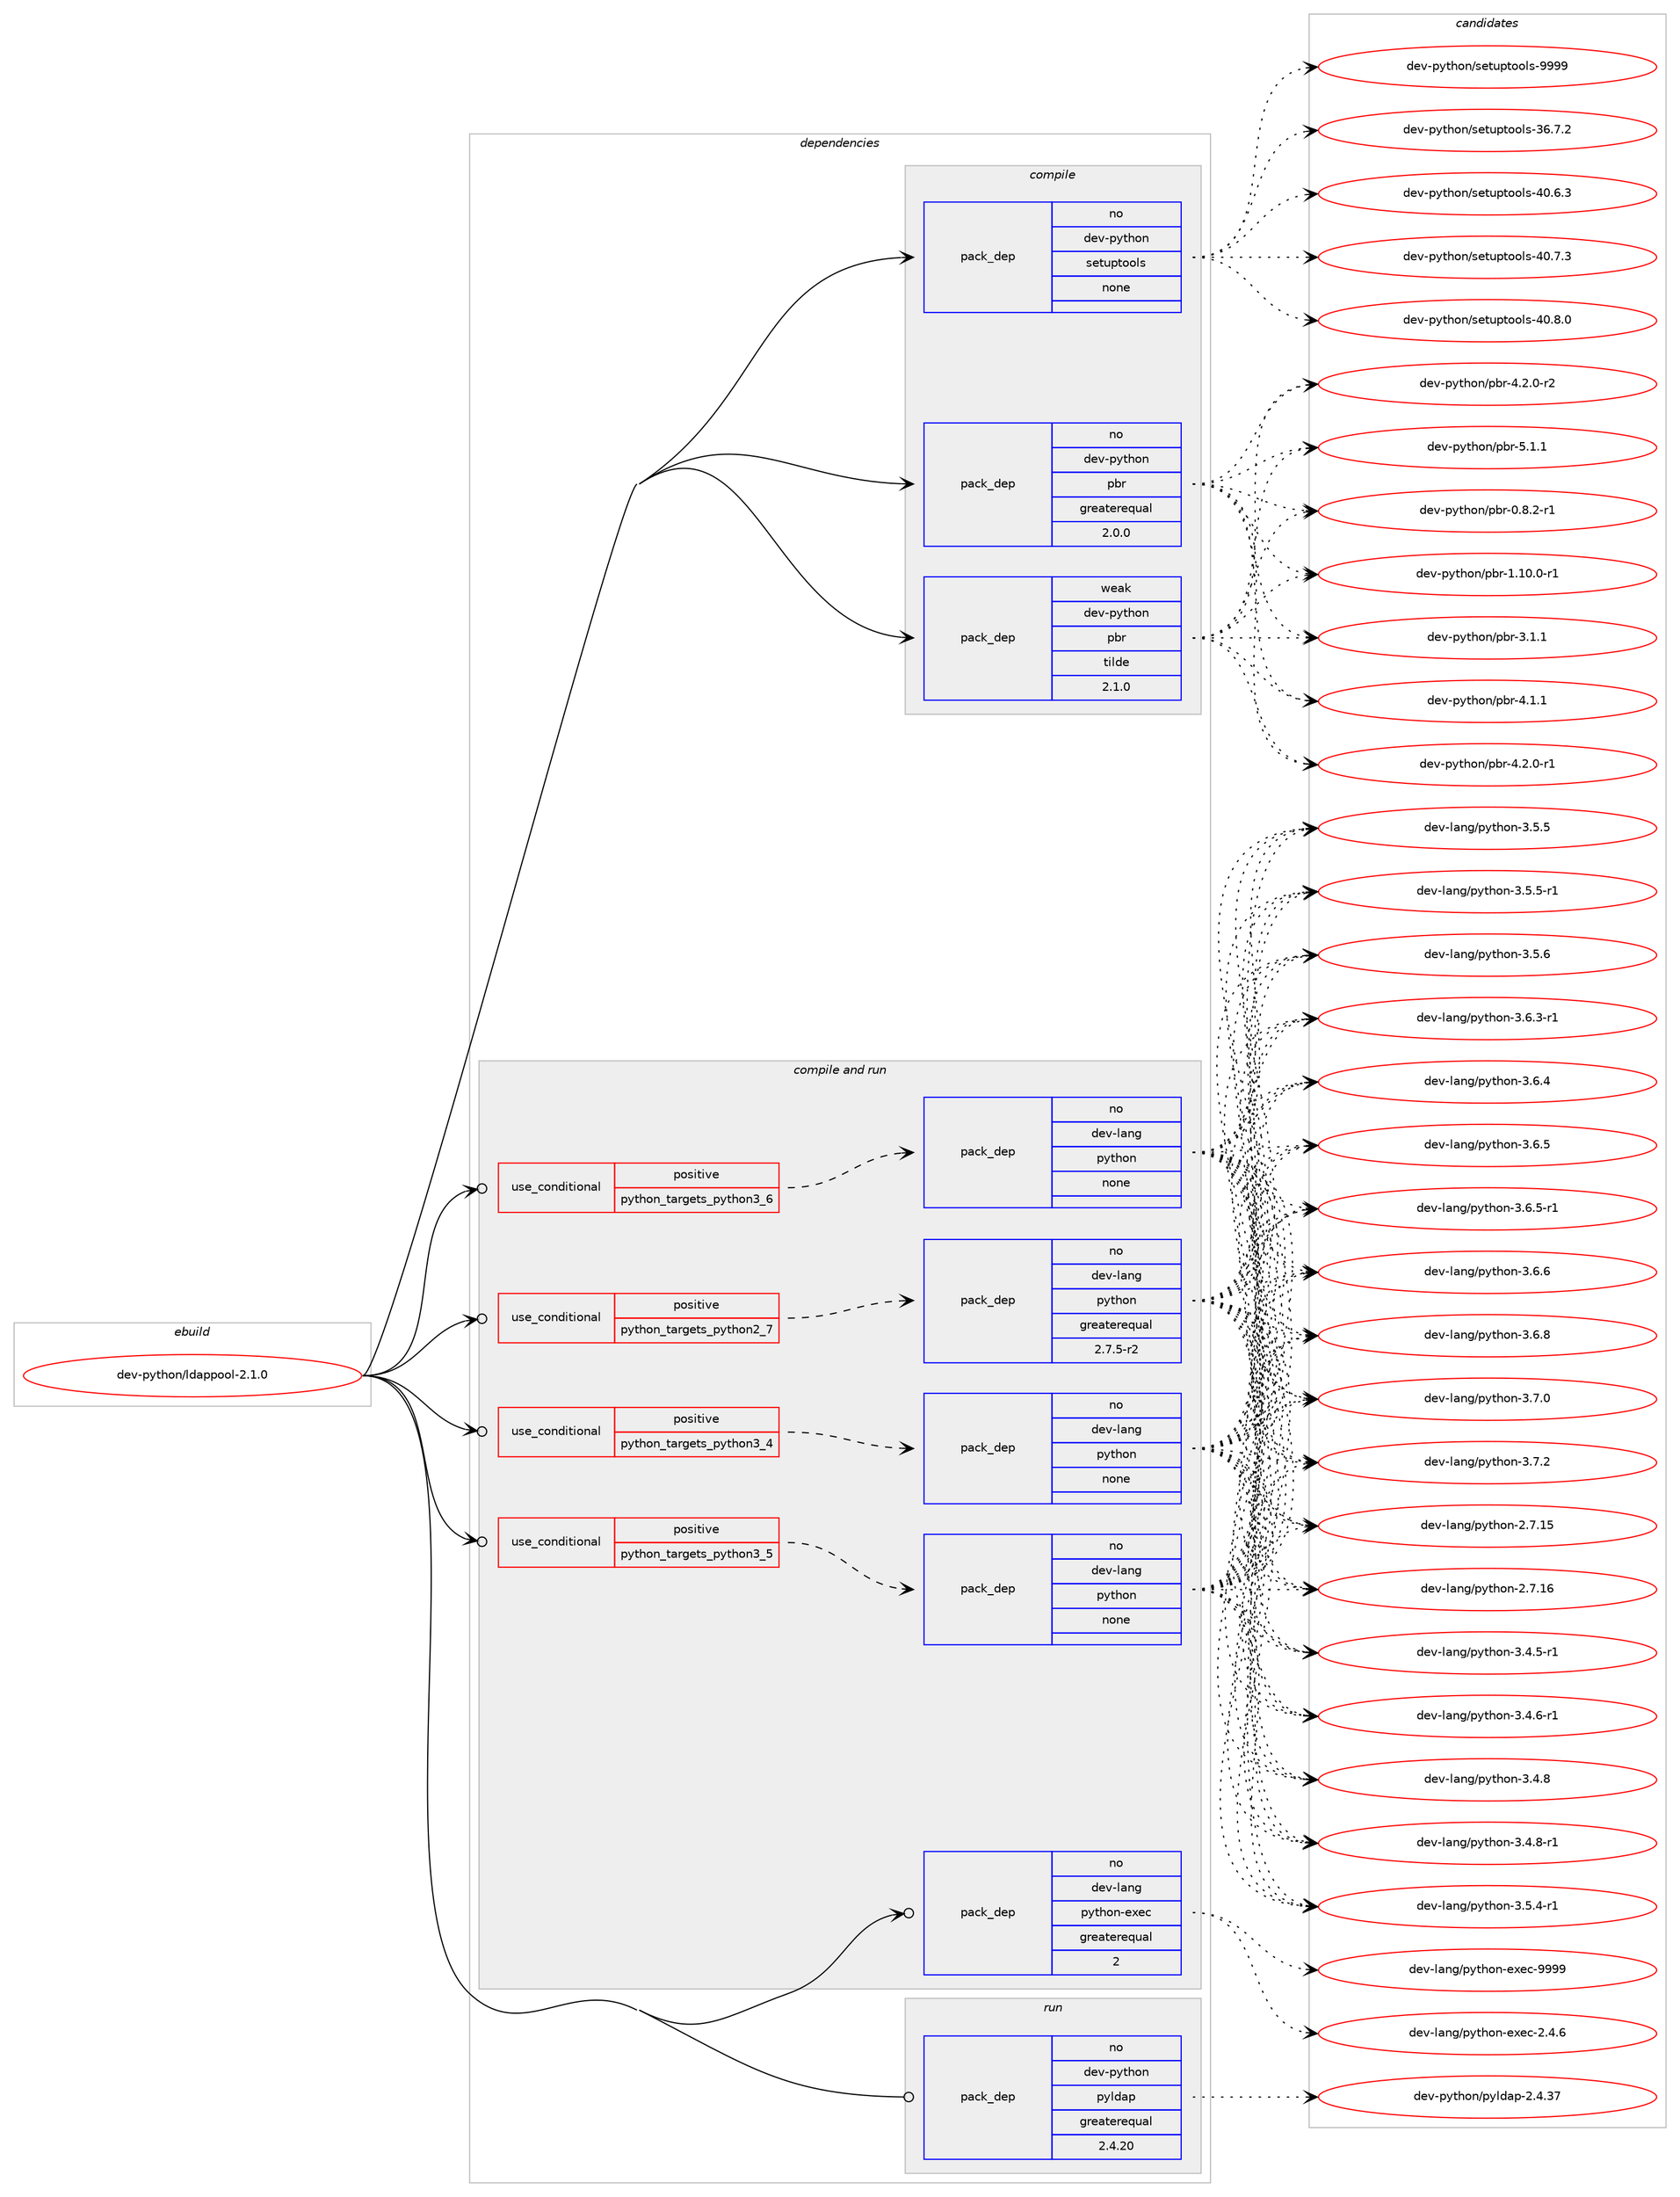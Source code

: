 digraph prolog {

# *************
# Graph options
# *************

newrank=true;
concentrate=true;
compound=true;
graph [rankdir=LR,fontname=Helvetica,fontsize=10,ranksep=1.5];#, ranksep=2.5, nodesep=0.2];
edge  [arrowhead=vee];
node  [fontname=Helvetica,fontsize=10];

# **********
# The ebuild
# **********

subgraph cluster_leftcol {
color=gray;
rank=same;
label=<<i>ebuild</i>>;
id [label="dev-python/ldappool-2.1.0", color=red, width=4, href="../dev-python/ldappool-2.1.0.svg"];
}

# ****************
# The dependencies
# ****************

subgraph cluster_midcol {
color=gray;
label=<<i>dependencies</i>>;
subgraph cluster_compile {
fillcolor="#eeeeee";
style=filled;
label=<<i>compile</i>>;
subgraph pack1016748 {
dependency1416794 [label=<<TABLE BORDER="0" CELLBORDER="1" CELLSPACING="0" CELLPADDING="4" WIDTH="220"><TR><TD ROWSPAN="6" CELLPADDING="30">pack_dep</TD></TR><TR><TD WIDTH="110">no</TD></TR><TR><TD>dev-python</TD></TR><TR><TD>pbr</TD></TR><TR><TD>greaterequal</TD></TR><TR><TD>2.0.0</TD></TR></TABLE>>, shape=none, color=blue];
}
id:e -> dependency1416794:w [weight=20,style="solid",arrowhead="vee"];
subgraph pack1016749 {
dependency1416795 [label=<<TABLE BORDER="0" CELLBORDER="1" CELLSPACING="0" CELLPADDING="4" WIDTH="220"><TR><TD ROWSPAN="6" CELLPADDING="30">pack_dep</TD></TR><TR><TD WIDTH="110">no</TD></TR><TR><TD>dev-python</TD></TR><TR><TD>setuptools</TD></TR><TR><TD>none</TD></TR><TR><TD></TD></TR></TABLE>>, shape=none, color=blue];
}
id:e -> dependency1416795:w [weight=20,style="solid",arrowhead="vee"];
subgraph pack1016750 {
dependency1416796 [label=<<TABLE BORDER="0" CELLBORDER="1" CELLSPACING="0" CELLPADDING="4" WIDTH="220"><TR><TD ROWSPAN="6" CELLPADDING="30">pack_dep</TD></TR><TR><TD WIDTH="110">weak</TD></TR><TR><TD>dev-python</TD></TR><TR><TD>pbr</TD></TR><TR><TD>tilde</TD></TR><TR><TD>2.1.0</TD></TR></TABLE>>, shape=none, color=blue];
}
id:e -> dependency1416796:w [weight=20,style="solid",arrowhead="vee"];
}
subgraph cluster_compileandrun {
fillcolor="#eeeeee";
style=filled;
label=<<i>compile and run</i>>;
subgraph cond376773 {
dependency1416797 [label=<<TABLE BORDER="0" CELLBORDER="1" CELLSPACING="0" CELLPADDING="4"><TR><TD ROWSPAN="3" CELLPADDING="10">use_conditional</TD></TR><TR><TD>positive</TD></TR><TR><TD>python_targets_python2_7</TD></TR></TABLE>>, shape=none, color=red];
subgraph pack1016751 {
dependency1416798 [label=<<TABLE BORDER="0" CELLBORDER="1" CELLSPACING="0" CELLPADDING="4" WIDTH="220"><TR><TD ROWSPAN="6" CELLPADDING="30">pack_dep</TD></TR><TR><TD WIDTH="110">no</TD></TR><TR><TD>dev-lang</TD></TR><TR><TD>python</TD></TR><TR><TD>greaterequal</TD></TR><TR><TD>2.7.5-r2</TD></TR></TABLE>>, shape=none, color=blue];
}
dependency1416797:e -> dependency1416798:w [weight=20,style="dashed",arrowhead="vee"];
}
id:e -> dependency1416797:w [weight=20,style="solid",arrowhead="odotvee"];
subgraph cond376774 {
dependency1416799 [label=<<TABLE BORDER="0" CELLBORDER="1" CELLSPACING="0" CELLPADDING="4"><TR><TD ROWSPAN="3" CELLPADDING="10">use_conditional</TD></TR><TR><TD>positive</TD></TR><TR><TD>python_targets_python3_4</TD></TR></TABLE>>, shape=none, color=red];
subgraph pack1016752 {
dependency1416800 [label=<<TABLE BORDER="0" CELLBORDER="1" CELLSPACING="0" CELLPADDING="4" WIDTH="220"><TR><TD ROWSPAN="6" CELLPADDING="30">pack_dep</TD></TR><TR><TD WIDTH="110">no</TD></TR><TR><TD>dev-lang</TD></TR><TR><TD>python</TD></TR><TR><TD>none</TD></TR><TR><TD></TD></TR></TABLE>>, shape=none, color=blue];
}
dependency1416799:e -> dependency1416800:w [weight=20,style="dashed",arrowhead="vee"];
}
id:e -> dependency1416799:w [weight=20,style="solid",arrowhead="odotvee"];
subgraph cond376775 {
dependency1416801 [label=<<TABLE BORDER="0" CELLBORDER="1" CELLSPACING="0" CELLPADDING="4"><TR><TD ROWSPAN="3" CELLPADDING="10">use_conditional</TD></TR><TR><TD>positive</TD></TR><TR><TD>python_targets_python3_5</TD></TR></TABLE>>, shape=none, color=red];
subgraph pack1016753 {
dependency1416802 [label=<<TABLE BORDER="0" CELLBORDER="1" CELLSPACING="0" CELLPADDING="4" WIDTH="220"><TR><TD ROWSPAN="6" CELLPADDING="30">pack_dep</TD></TR><TR><TD WIDTH="110">no</TD></TR><TR><TD>dev-lang</TD></TR><TR><TD>python</TD></TR><TR><TD>none</TD></TR><TR><TD></TD></TR></TABLE>>, shape=none, color=blue];
}
dependency1416801:e -> dependency1416802:w [weight=20,style="dashed",arrowhead="vee"];
}
id:e -> dependency1416801:w [weight=20,style="solid",arrowhead="odotvee"];
subgraph cond376776 {
dependency1416803 [label=<<TABLE BORDER="0" CELLBORDER="1" CELLSPACING="0" CELLPADDING="4"><TR><TD ROWSPAN="3" CELLPADDING="10">use_conditional</TD></TR><TR><TD>positive</TD></TR><TR><TD>python_targets_python3_6</TD></TR></TABLE>>, shape=none, color=red];
subgraph pack1016754 {
dependency1416804 [label=<<TABLE BORDER="0" CELLBORDER="1" CELLSPACING="0" CELLPADDING="4" WIDTH="220"><TR><TD ROWSPAN="6" CELLPADDING="30">pack_dep</TD></TR><TR><TD WIDTH="110">no</TD></TR><TR><TD>dev-lang</TD></TR><TR><TD>python</TD></TR><TR><TD>none</TD></TR><TR><TD></TD></TR></TABLE>>, shape=none, color=blue];
}
dependency1416803:e -> dependency1416804:w [weight=20,style="dashed",arrowhead="vee"];
}
id:e -> dependency1416803:w [weight=20,style="solid",arrowhead="odotvee"];
subgraph pack1016755 {
dependency1416805 [label=<<TABLE BORDER="0" CELLBORDER="1" CELLSPACING="0" CELLPADDING="4" WIDTH="220"><TR><TD ROWSPAN="6" CELLPADDING="30">pack_dep</TD></TR><TR><TD WIDTH="110">no</TD></TR><TR><TD>dev-lang</TD></TR><TR><TD>python-exec</TD></TR><TR><TD>greaterequal</TD></TR><TR><TD>2</TD></TR></TABLE>>, shape=none, color=blue];
}
id:e -> dependency1416805:w [weight=20,style="solid",arrowhead="odotvee"];
}
subgraph cluster_run {
fillcolor="#eeeeee";
style=filled;
label=<<i>run</i>>;
subgraph pack1016756 {
dependency1416806 [label=<<TABLE BORDER="0" CELLBORDER="1" CELLSPACING="0" CELLPADDING="4" WIDTH="220"><TR><TD ROWSPAN="6" CELLPADDING="30">pack_dep</TD></TR><TR><TD WIDTH="110">no</TD></TR><TR><TD>dev-python</TD></TR><TR><TD>pyldap</TD></TR><TR><TD>greaterequal</TD></TR><TR><TD>2.4.20</TD></TR></TABLE>>, shape=none, color=blue];
}
id:e -> dependency1416806:w [weight=20,style="solid",arrowhead="odot"];
}
}

# **************
# The candidates
# **************

subgraph cluster_choices {
rank=same;
color=gray;
label=<<i>candidates</i>>;

subgraph choice1016748 {
color=black;
nodesep=1;
choice1001011184511212111610411111047112981144548465646504511449 [label="dev-python/pbr-0.8.2-r1", color=red, width=4,href="../dev-python/pbr-0.8.2-r1.svg"];
choice100101118451121211161041111104711298114454946494846484511449 [label="dev-python/pbr-1.10.0-r1", color=red, width=4,href="../dev-python/pbr-1.10.0-r1.svg"];
choice100101118451121211161041111104711298114455146494649 [label="dev-python/pbr-3.1.1", color=red, width=4,href="../dev-python/pbr-3.1.1.svg"];
choice100101118451121211161041111104711298114455246494649 [label="dev-python/pbr-4.1.1", color=red, width=4,href="../dev-python/pbr-4.1.1.svg"];
choice1001011184511212111610411111047112981144552465046484511449 [label="dev-python/pbr-4.2.0-r1", color=red, width=4,href="../dev-python/pbr-4.2.0-r1.svg"];
choice1001011184511212111610411111047112981144552465046484511450 [label="dev-python/pbr-4.2.0-r2", color=red, width=4,href="../dev-python/pbr-4.2.0-r2.svg"];
choice100101118451121211161041111104711298114455346494649 [label="dev-python/pbr-5.1.1", color=red, width=4,href="../dev-python/pbr-5.1.1.svg"];
dependency1416794:e -> choice1001011184511212111610411111047112981144548465646504511449:w [style=dotted,weight="100"];
dependency1416794:e -> choice100101118451121211161041111104711298114454946494846484511449:w [style=dotted,weight="100"];
dependency1416794:e -> choice100101118451121211161041111104711298114455146494649:w [style=dotted,weight="100"];
dependency1416794:e -> choice100101118451121211161041111104711298114455246494649:w [style=dotted,weight="100"];
dependency1416794:e -> choice1001011184511212111610411111047112981144552465046484511449:w [style=dotted,weight="100"];
dependency1416794:e -> choice1001011184511212111610411111047112981144552465046484511450:w [style=dotted,weight="100"];
dependency1416794:e -> choice100101118451121211161041111104711298114455346494649:w [style=dotted,weight="100"];
}
subgraph choice1016749 {
color=black;
nodesep=1;
choice100101118451121211161041111104711510111611711211611111110811545515446554650 [label="dev-python/setuptools-36.7.2", color=red, width=4,href="../dev-python/setuptools-36.7.2.svg"];
choice100101118451121211161041111104711510111611711211611111110811545524846544651 [label="dev-python/setuptools-40.6.3", color=red, width=4,href="../dev-python/setuptools-40.6.3.svg"];
choice100101118451121211161041111104711510111611711211611111110811545524846554651 [label="dev-python/setuptools-40.7.3", color=red, width=4,href="../dev-python/setuptools-40.7.3.svg"];
choice100101118451121211161041111104711510111611711211611111110811545524846564648 [label="dev-python/setuptools-40.8.0", color=red, width=4,href="../dev-python/setuptools-40.8.0.svg"];
choice10010111845112121116104111110471151011161171121161111111081154557575757 [label="dev-python/setuptools-9999", color=red, width=4,href="../dev-python/setuptools-9999.svg"];
dependency1416795:e -> choice100101118451121211161041111104711510111611711211611111110811545515446554650:w [style=dotted,weight="100"];
dependency1416795:e -> choice100101118451121211161041111104711510111611711211611111110811545524846544651:w [style=dotted,weight="100"];
dependency1416795:e -> choice100101118451121211161041111104711510111611711211611111110811545524846554651:w [style=dotted,weight="100"];
dependency1416795:e -> choice100101118451121211161041111104711510111611711211611111110811545524846564648:w [style=dotted,weight="100"];
dependency1416795:e -> choice10010111845112121116104111110471151011161171121161111111081154557575757:w [style=dotted,weight="100"];
}
subgraph choice1016750 {
color=black;
nodesep=1;
choice1001011184511212111610411111047112981144548465646504511449 [label="dev-python/pbr-0.8.2-r1", color=red, width=4,href="../dev-python/pbr-0.8.2-r1.svg"];
choice100101118451121211161041111104711298114454946494846484511449 [label="dev-python/pbr-1.10.0-r1", color=red, width=4,href="../dev-python/pbr-1.10.0-r1.svg"];
choice100101118451121211161041111104711298114455146494649 [label="dev-python/pbr-3.1.1", color=red, width=4,href="../dev-python/pbr-3.1.1.svg"];
choice100101118451121211161041111104711298114455246494649 [label="dev-python/pbr-4.1.1", color=red, width=4,href="../dev-python/pbr-4.1.1.svg"];
choice1001011184511212111610411111047112981144552465046484511449 [label="dev-python/pbr-4.2.0-r1", color=red, width=4,href="../dev-python/pbr-4.2.0-r1.svg"];
choice1001011184511212111610411111047112981144552465046484511450 [label="dev-python/pbr-4.2.0-r2", color=red, width=4,href="../dev-python/pbr-4.2.0-r2.svg"];
choice100101118451121211161041111104711298114455346494649 [label="dev-python/pbr-5.1.1", color=red, width=4,href="../dev-python/pbr-5.1.1.svg"];
dependency1416796:e -> choice1001011184511212111610411111047112981144548465646504511449:w [style=dotted,weight="100"];
dependency1416796:e -> choice100101118451121211161041111104711298114454946494846484511449:w [style=dotted,weight="100"];
dependency1416796:e -> choice100101118451121211161041111104711298114455146494649:w [style=dotted,weight="100"];
dependency1416796:e -> choice100101118451121211161041111104711298114455246494649:w [style=dotted,weight="100"];
dependency1416796:e -> choice1001011184511212111610411111047112981144552465046484511449:w [style=dotted,weight="100"];
dependency1416796:e -> choice1001011184511212111610411111047112981144552465046484511450:w [style=dotted,weight="100"];
dependency1416796:e -> choice100101118451121211161041111104711298114455346494649:w [style=dotted,weight="100"];
}
subgraph choice1016751 {
color=black;
nodesep=1;
choice10010111845108971101034711212111610411111045504655464953 [label="dev-lang/python-2.7.15", color=red, width=4,href="../dev-lang/python-2.7.15.svg"];
choice10010111845108971101034711212111610411111045504655464954 [label="dev-lang/python-2.7.16", color=red, width=4,href="../dev-lang/python-2.7.16.svg"];
choice1001011184510897110103471121211161041111104551465246534511449 [label="dev-lang/python-3.4.5-r1", color=red, width=4,href="../dev-lang/python-3.4.5-r1.svg"];
choice1001011184510897110103471121211161041111104551465246544511449 [label="dev-lang/python-3.4.6-r1", color=red, width=4,href="../dev-lang/python-3.4.6-r1.svg"];
choice100101118451089711010347112121116104111110455146524656 [label="dev-lang/python-3.4.8", color=red, width=4,href="../dev-lang/python-3.4.8.svg"];
choice1001011184510897110103471121211161041111104551465246564511449 [label="dev-lang/python-3.4.8-r1", color=red, width=4,href="../dev-lang/python-3.4.8-r1.svg"];
choice1001011184510897110103471121211161041111104551465346524511449 [label="dev-lang/python-3.5.4-r1", color=red, width=4,href="../dev-lang/python-3.5.4-r1.svg"];
choice100101118451089711010347112121116104111110455146534653 [label="dev-lang/python-3.5.5", color=red, width=4,href="../dev-lang/python-3.5.5.svg"];
choice1001011184510897110103471121211161041111104551465346534511449 [label="dev-lang/python-3.5.5-r1", color=red, width=4,href="../dev-lang/python-3.5.5-r1.svg"];
choice100101118451089711010347112121116104111110455146534654 [label="dev-lang/python-3.5.6", color=red, width=4,href="../dev-lang/python-3.5.6.svg"];
choice1001011184510897110103471121211161041111104551465446514511449 [label="dev-lang/python-3.6.3-r1", color=red, width=4,href="../dev-lang/python-3.6.3-r1.svg"];
choice100101118451089711010347112121116104111110455146544652 [label="dev-lang/python-3.6.4", color=red, width=4,href="../dev-lang/python-3.6.4.svg"];
choice100101118451089711010347112121116104111110455146544653 [label="dev-lang/python-3.6.5", color=red, width=4,href="../dev-lang/python-3.6.5.svg"];
choice1001011184510897110103471121211161041111104551465446534511449 [label="dev-lang/python-3.6.5-r1", color=red, width=4,href="../dev-lang/python-3.6.5-r1.svg"];
choice100101118451089711010347112121116104111110455146544654 [label="dev-lang/python-3.6.6", color=red, width=4,href="../dev-lang/python-3.6.6.svg"];
choice100101118451089711010347112121116104111110455146544656 [label="dev-lang/python-3.6.8", color=red, width=4,href="../dev-lang/python-3.6.8.svg"];
choice100101118451089711010347112121116104111110455146554648 [label="dev-lang/python-3.7.0", color=red, width=4,href="../dev-lang/python-3.7.0.svg"];
choice100101118451089711010347112121116104111110455146554650 [label="dev-lang/python-3.7.2", color=red, width=4,href="../dev-lang/python-3.7.2.svg"];
dependency1416798:e -> choice10010111845108971101034711212111610411111045504655464953:w [style=dotted,weight="100"];
dependency1416798:e -> choice10010111845108971101034711212111610411111045504655464954:w [style=dotted,weight="100"];
dependency1416798:e -> choice1001011184510897110103471121211161041111104551465246534511449:w [style=dotted,weight="100"];
dependency1416798:e -> choice1001011184510897110103471121211161041111104551465246544511449:w [style=dotted,weight="100"];
dependency1416798:e -> choice100101118451089711010347112121116104111110455146524656:w [style=dotted,weight="100"];
dependency1416798:e -> choice1001011184510897110103471121211161041111104551465246564511449:w [style=dotted,weight="100"];
dependency1416798:e -> choice1001011184510897110103471121211161041111104551465346524511449:w [style=dotted,weight="100"];
dependency1416798:e -> choice100101118451089711010347112121116104111110455146534653:w [style=dotted,weight="100"];
dependency1416798:e -> choice1001011184510897110103471121211161041111104551465346534511449:w [style=dotted,weight="100"];
dependency1416798:e -> choice100101118451089711010347112121116104111110455146534654:w [style=dotted,weight="100"];
dependency1416798:e -> choice1001011184510897110103471121211161041111104551465446514511449:w [style=dotted,weight="100"];
dependency1416798:e -> choice100101118451089711010347112121116104111110455146544652:w [style=dotted,weight="100"];
dependency1416798:e -> choice100101118451089711010347112121116104111110455146544653:w [style=dotted,weight="100"];
dependency1416798:e -> choice1001011184510897110103471121211161041111104551465446534511449:w [style=dotted,weight="100"];
dependency1416798:e -> choice100101118451089711010347112121116104111110455146544654:w [style=dotted,weight="100"];
dependency1416798:e -> choice100101118451089711010347112121116104111110455146544656:w [style=dotted,weight="100"];
dependency1416798:e -> choice100101118451089711010347112121116104111110455146554648:w [style=dotted,weight="100"];
dependency1416798:e -> choice100101118451089711010347112121116104111110455146554650:w [style=dotted,weight="100"];
}
subgraph choice1016752 {
color=black;
nodesep=1;
choice10010111845108971101034711212111610411111045504655464953 [label="dev-lang/python-2.7.15", color=red, width=4,href="../dev-lang/python-2.7.15.svg"];
choice10010111845108971101034711212111610411111045504655464954 [label="dev-lang/python-2.7.16", color=red, width=4,href="../dev-lang/python-2.7.16.svg"];
choice1001011184510897110103471121211161041111104551465246534511449 [label="dev-lang/python-3.4.5-r1", color=red, width=4,href="../dev-lang/python-3.4.5-r1.svg"];
choice1001011184510897110103471121211161041111104551465246544511449 [label="dev-lang/python-3.4.6-r1", color=red, width=4,href="../dev-lang/python-3.4.6-r1.svg"];
choice100101118451089711010347112121116104111110455146524656 [label="dev-lang/python-3.4.8", color=red, width=4,href="../dev-lang/python-3.4.8.svg"];
choice1001011184510897110103471121211161041111104551465246564511449 [label="dev-lang/python-3.4.8-r1", color=red, width=4,href="../dev-lang/python-3.4.8-r1.svg"];
choice1001011184510897110103471121211161041111104551465346524511449 [label="dev-lang/python-3.5.4-r1", color=red, width=4,href="../dev-lang/python-3.5.4-r1.svg"];
choice100101118451089711010347112121116104111110455146534653 [label="dev-lang/python-3.5.5", color=red, width=4,href="../dev-lang/python-3.5.5.svg"];
choice1001011184510897110103471121211161041111104551465346534511449 [label="dev-lang/python-3.5.5-r1", color=red, width=4,href="../dev-lang/python-3.5.5-r1.svg"];
choice100101118451089711010347112121116104111110455146534654 [label="dev-lang/python-3.5.6", color=red, width=4,href="../dev-lang/python-3.5.6.svg"];
choice1001011184510897110103471121211161041111104551465446514511449 [label="dev-lang/python-3.6.3-r1", color=red, width=4,href="../dev-lang/python-3.6.3-r1.svg"];
choice100101118451089711010347112121116104111110455146544652 [label="dev-lang/python-3.6.4", color=red, width=4,href="../dev-lang/python-3.6.4.svg"];
choice100101118451089711010347112121116104111110455146544653 [label="dev-lang/python-3.6.5", color=red, width=4,href="../dev-lang/python-3.6.5.svg"];
choice1001011184510897110103471121211161041111104551465446534511449 [label="dev-lang/python-3.6.5-r1", color=red, width=4,href="../dev-lang/python-3.6.5-r1.svg"];
choice100101118451089711010347112121116104111110455146544654 [label="dev-lang/python-3.6.6", color=red, width=4,href="../dev-lang/python-3.6.6.svg"];
choice100101118451089711010347112121116104111110455146544656 [label="dev-lang/python-3.6.8", color=red, width=4,href="../dev-lang/python-3.6.8.svg"];
choice100101118451089711010347112121116104111110455146554648 [label="dev-lang/python-3.7.0", color=red, width=4,href="../dev-lang/python-3.7.0.svg"];
choice100101118451089711010347112121116104111110455146554650 [label="dev-lang/python-3.7.2", color=red, width=4,href="../dev-lang/python-3.7.2.svg"];
dependency1416800:e -> choice10010111845108971101034711212111610411111045504655464953:w [style=dotted,weight="100"];
dependency1416800:e -> choice10010111845108971101034711212111610411111045504655464954:w [style=dotted,weight="100"];
dependency1416800:e -> choice1001011184510897110103471121211161041111104551465246534511449:w [style=dotted,weight="100"];
dependency1416800:e -> choice1001011184510897110103471121211161041111104551465246544511449:w [style=dotted,weight="100"];
dependency1416800:e -> choice100101118451089711010347112121116104111110455146524656:w [style=dotted,weight="100"];
dependency1416800:e -> choice1001011184510897110103471121211161041111104551465246564511449:w [style=dotted,weight="100"];
dependency1416800:e -> choice1001011184510897110103471121211161041111104551465346524511449:w [style=dotted,weight="100"];
dependency1416800:e -> choice100101118451089711010347112121116104111110455146534653:w [style=dotted,weight="100"];
dependency1416800:e -> choice1001011184510897110103471121211161041111104551465346534511449:w [style=dotted,weight="100"];
dependency1416800:e -> choice100101118451089711010347112121116104111110455146534654:w [style=dotted,weight="100"];
dependency1416800:e -> choice1001011184510897110103471121211161041111104551465446514511449:w [style=dotted,weight="100"];
dependency1416800:e -> choice100101118451089711010347112121116104111110455146544652:w [style=dotted,weight="100"];
dependency1416800:e -> choice100101118451089711010347112121116104111110455146544653:w [style=dotted,weight="100"];
dependency1416800:e -> choice1001011184510897110103471121211161041111104551465446534511449:w [style=dotted,weight="100"];
dependency1416800:e -> choice100101118451089711010347112121116104111110455146544654:w [style=dotted,weight="100"];
dependency1416800:e -> choice100101118451089711010347112121116104111110455146544656:w [style=dotted,weight="100"];
dependency1416800:e -> choice100101118451089711010347112121116104111110455146554648:w [style=dotted,weight="100"];
dependency1416800:e -> choice100101118451089711010347112121116104111110455146554650:w [style=dotted,weight="100"];
}
subgraph choice1016753 {
color=black;
nodesep=1;
choice10010111845108971101034711212111610411111045504655464953 [label="dev-lang/python-2.7.15", color=red, width=4,href="../dev-lang/python-2.7.15.svg"];
choice10010111845108971101034711212111610411111045504655464954 [label="dev-lang/python-2.7.16", color=red, width=4,href="../dev-lang/python-2.7.16.svg"];
choice1001011184510897110103471121211161041111104551465246534511449 [label="dev-lang/python-3.4.5-r1", color=red, width=4,href="../dev-lang/python-3.4.5-r1.svg"];
choice1001011184510897110103471121211161041111104551465246544511449 [label="dev-lang/python-3.4.6-r1", color=red, width=4,href="../dev-lang/python-3.4.6-r1.svg"];
choice100101118451089711010347112121116104111110455146524656 [label="dev-lang/python-3.4.8", color=red, width=4,href="../dev-lang/python-3.4.8.svg"];
choice1001011184510897110103471121211161041111104551465246564511449 [label="dev-lang/python-3.4.8-r1", color=red, width=4,href="../dev-lang/python-3.4.8-r1.svg"];
choice1001011184510897110103471121211161041111104551465346524511449 [label="dev-lang/python-3.5.4-r1", color=red, width=4,href="../dev-lang/python-3.5.4-r1.svg"];
choice100101118451089711010347112121116104111110455146534653 [label="dev-lang/python-3.5.5", color=red, width=4,href="../dev-lang/python-3.5.5.svg"];
choice1001011184510897110103471121211161041111104551465346534511449 [label="dev-lang/python-3.5.5-r1", color=red, width=4,href="../dev-lang/python-3.5.5-r1.svg"];
choice100101118451089711010347112121116104111110455146534654 [label="dev-lang/python-3.5.6", color=red, width=4,href="../dev-lang/python-3.5.6.svg"];
choice1001011184510897110103471121211161041111104551465446514511449 [label="dev-lang/python-3.6.3-r1", color=red, width=4,href="../dev-lang/python-3.6.3-r1.svg"];
choice100101118451089711010347112121116104111110455146544652 [label="dev-lang/python-3.6.4", color=red, width=4,href="../dev-lang/python-3.6.4.svg"];
choice100101118451089711010347112121116104111110455146544653 [label="dev-lang/python-3.6.5", color=red, width=4,href="../dev-lang/python-3.6.5.svg"];
choice1001011184510897110103471121211161041111104551465446534511449 [label="dev-lang/python-3.6.5-r1", color=red, width=4,href="../dev-lang/python-3.6.5-r1.svg"];
choice100101118451089711010347112121116104111110455146544654 [label="dev-lang/python-3.6.6", color=red, width=4,href="../dev-lang/python-3.6.6.svg"];
choice100101118451089711010347112121116104111110455146544656 [label="dev-lang/python-3.6.8", color=red, width=4,href="../dev-lang/python-3.6.8.svg"];
choice100101118451089711010347112121116104111110455146554648 [label="dev-lang/python-3.7.0", color=red, width=4,href="../dev-lang/python-3.7.0.svg"];
choice100101118451089711010347112121116104111110455146554650 [label="dev-lang/python-3.7.2", color=red, width=4,href="../dev-lang/python-3.7.2.svg"];
dependency1416802:e -> choice10010111845108971101034711212111610411111045504655464953:w [style=dotted,weight="100"];
dependency1416802:e -> choice10010111845108971101034711212111610411111045504655464954:w [style=dotted,weight="100"];
dependency1416802:e -> choice1001011184510897110103471121211161041111104551465246534511449:w [style=dotted,weight="100"];
dependency1416802:e -> choice1001011184510897110103471121211161041111104551465246544511449:w [style=dotted,weight="100"];
dependency1416802:e -> choice100101118451089711010347112121116104111110455146524656:w [style=dotted,weight="100"];
dependency1416802:e -> choice1001011184510897110103471121211161041111104551465246564511449:w [style=dotted,weight="100"];
dependency1416802:e -> choice1001011184510897110103471121211161041111104551465346524511449:w [style=dotted,weight="100"];
dependency1416802:e -> choice100101118451089711010347112121116104111110455146534653:w [style=dotted,weight="100"];
dependency1416802:e -> choice1001011184510897110103471121211161041111104551465346534511449:w [style=dotted,weight="100"];
dependency1416802:e -> choice100101118451089711010347112121116104111110455146534654:w [style=dotted,weight="100"];
dependency1416802:e -> choice1001011184510897110103471121211161041111104551465446514511449:w [style=dotted,weight="100"];
dependency1416802:e -> choice100101118451089711010347112121116104111110455146544652:w [style=dotted,weight="100"];
dependency1416802:e -> choice100101118451089711010347112121116104111110455146544653:w [style=dotted,weight="100"];
dependency1416802:e -> choice1001011184510897110103471121211161041111104551465446534511449:w [style=dotted,weight="100"];
dependency1416802:e -> choice100101118451089711010347112121116104111110455146544654:w [style=dotted,weight="100"];
dependency1416802:e -> choice100101118451089711010347112121116104111110455146544656:w [style=dotted,weight="100"];
dependency1416802:e -> choice100101118451089711010347112121116104111110455146554648:w [style=dotted,weight="100"];
dependency1416802:e -> choice100101118451089711010347112121116104111110455146554650:w [style=dotted,weight="100"];
}
subgraph choice1016754 {
color=black;
nodesep=1;
choice10010111845108971101034711212111610411111045504655464953 [label="dev-lang/python-2.7.15", color=red, width=4,href="../dev-lang/python-2.7.15.svg"];
choice10010111845108971101034711212111610411111045504655464954 [label="dev-lang/python-2.7.16", color=red, width=4,href="../dev-lang/python-2.7.16.svg"];
choice1001011184510897110103471121211161041111104551465246534511449 [label="dev-lang/python-3.4.5-r1", color=red, width=4,href="../dev-lang/python-3.4.5-r1.svg"];
choice1001011184510897110103471121211161041111104551465246544511449 [label="dev-lang/python-3.4.6-r1", color=red, width=4,href="../dev-lang/python-3.4.6-r1.svg"];
choice100101118451089711010347112121116104111110455146524656 [label="dev-lang/python-3.4.8", color=red, width=4,href="../dev-lang/python-3.4.8.svg"];
choice1001011184510897110103471121211161041111104551465246564511449 [label="dev-lang/python-3.4.8-r1", color=red, width=4,href="../dev-lang/python-3.4.8-r1.svg"];
choice1001011184510897110103471121211161041111104551465346524511449 [label="dev-lang/python-3.5.4-r1", color=red, width=4,href="../dev-lang/python-3.5.4-r1.svg"];
choice100101118451089711010347112121116104111110455146534653 [label="dev-lang/python-3.5.5", color=red, width=4,href="../dev-lang/python-3.5.5.svg"];
choice1001011184510897110103471121211161041111104551465346534511449 [label="dev-lang/python-3.5.5-r1", color=red, width=4,href="../dev-lang/python-3.5.5-r1.svg"];
choice100101118451089711010347112121116104111110455146534654 [label="dev-lang/python-3.5.6", color=red, width=4,href="../dev-lang/python-3.5.6.svg"];
choice1001011184510897110103471121211161041111104551465446514511449 [label="dev-lang/python-3.6.3-r1", color=red, width=4,href="../dev-lang/python-3.6.3-r1.svg"];
choice100101118451089711010347112121116104111110455146544652 [label="dev-lang/python-3.6.4", color=red, width=4,href="../dev-lang/python-3.6.4.svg"];
choice100101118451089711010347112121116104111110455146544653 [label="dev-lang/python-3.6.5", color=red, width=4,href="../dev-lang/python-3.6.5.svg"];
choice1001011184510897110103471121211161041111104551465446534511449 [label="dev-lang/python-3.6.5-r1", color=red, width=4,href="../dev-lang/python-3.6.5-r1.svg"];
choice100101118451089711010347112121116104111110455146544654 [label="dev-lang/python-3.6.6", color=red, width=4,href="../dev-lang/python-3.6.6.svg"];
choice100101118451089711010347112121116104111110455146544656 [label="dev-lang/python-3.6.8", color=red, width=4,href="../dev-lang/python-3.6.8.svg"];
choice100101118451089711010347112121116104111110455146554648 [label="dev-lang/python-3.7.0", color=red, width=4,href="../dev-lang/python-3.7.0.svg"];
choice100101118451089711010347112121116104111110455146554650 [label="dev-lang/python-3.7.2", color=red, width=4,href="../dev-lang/python-3.7.2.svg"];
dependency1416804:e -> choice10010111845108971101034711212111610411111045504655464953:w [style=dotted,weight="100"];
dependency1416804:e -> choice10010111845108971101034711212111610411111045504655464954:w [style=dotted,weight="100"];
dependency1416804:e -> choice1001011184510897110103471121211161041111104551465246534511449:w [style=dotted,weight="100"];
dependency1416804:e -> choice1001011184510897110103471121211161041111104551465246544511449:w [style=dotted,weight="100"];
dependency1416804:e -> choice100101118451089711010347112121116104111110455146524656:w [style=dotted,weight="100"];
dependency1416804:e -> choice1001011184510897110103471121211161041111104551465246564511449:w [style=dotted,weight="100"];
dependency1416804:e -> choice1001011184510897110103471121211161041111104551465346524511449:w [style=dotted,weight="100"];
dependency1416804:e -> choice100101118451089711010347112121116104111110455146534653:w [style=dotted,weight="100"];
dependency1416804:e -> choice1001011184510897110103471121211161041111104551465346534511449:w [style=dotted,weight="100"];
dependency1416804:e -> choice100101118451089711010347112121116104111110455146534654:w [style=dotted,weight="100"];
dependency1416804:e -> choice1001011184510897110103471121211161041111104551465446514511449:w [style=dotted,weight="100"];
dependency1416804:e -> choice100101118451089711010347112121116104111110455146544652:w [style=dotted,weight="100"];
dependency1416804:e -> choice100101118451089711010347112121116104111110455146544653:w [style=dotted,weight="100"];
dependency1416804:e -> choice1001011184510897110103471121211161041111104551465446534511449:w [style=dotted,weight="100"];
dependency1416804:e -> choice100101118451089711010347112121116104111110455146544654:w [style=dotted,weight="100"];
dependency1416804:e -> choice100101118451089711010347112121116104111110455146544656:w [style=dotted,weight="100"];
dependency1416804:e -> choice100101118451089711010347112121116104111110455146554648:w [style=dotted,weight="100"];
dependency1416804:e -> choice100101118451089711010347112121116104111110455146554650:w [style=dotted,weight="100"];
}
subgraph choice1016755 {
color=black;
nodesep=1;
choice1001011184510897110103471121211161041111104510112010199455046524654 [label="dev-lang/python-exec-2.4.6", color=red, width=4,href="../dev-lang/python-exec-2.4.6.svg"];
choice10010111845108971101034711212111610411111045101120101994557575757 [label="dev-lang/python-exec-9999", color=red, width=4,href="../dev-lang/python-exec-9999.svg"];
dependency1416805:e -> choice1001011184510897110103471121211161041111104510112010199455046524654:w [style=dotted,weight="100"];
dependency1416805:e -> choice10010111845108971101034711212111610411111045101120101994557575757:w [style=dotted,weight="100"];
}
subgraph choice1016756 {
color=black;
nodesep=1;
choice10010111845112121116104111110471121211081009711245504652465155 [label="dev-python/pyldap-2.4.37", color=red, width=4,href="../dev-python/pyldap-2.4.37.svg"];
dependency1416806:e -> choice10010111845112121116104111110471121211081009711245504652465155:w [style=dotted,weight="100"];
}
}

}

